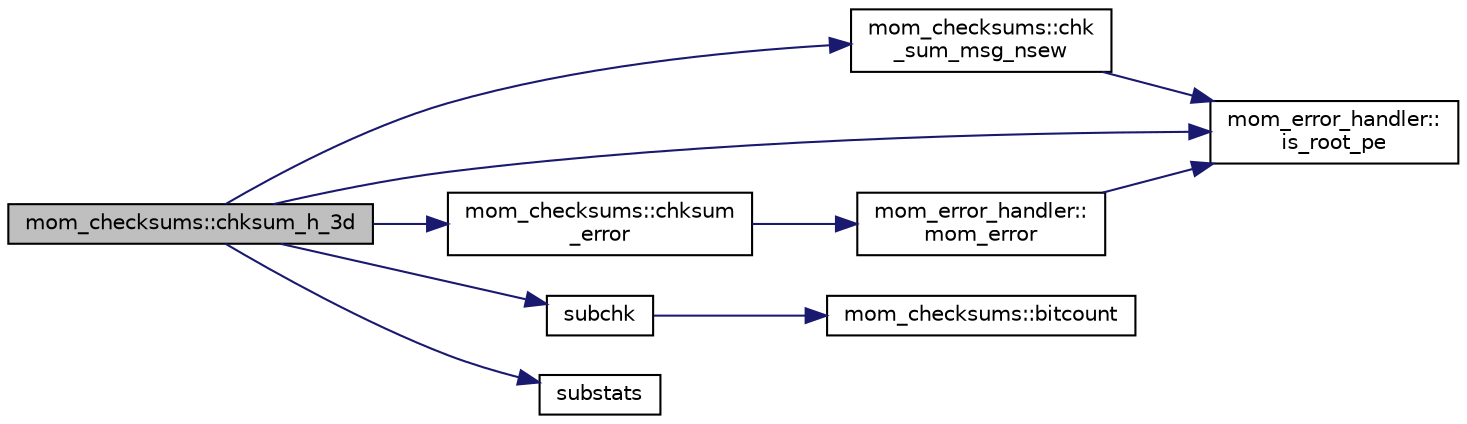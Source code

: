 digraph "mom_checksums::chksum_h_3d"
{
 // INTERACTIVE_SVG=YES
 // LATEX_PDF_SIZE
  edge [fontname="Helvetica",fontsize="10",labelfontname="Helvetica",labelfontsize="10"];
  node [fontname="Helvetica",fontsize="10",shape=record];
  rankdir="LR";
  Node1 [label="mom_checksums::chksum_h_3d",height=0.2,width=0.4,color="black", fillcolor="grey75", style="filled", fontcolor="black",tooltip="Checksums a 3d array staggered at tracer points."];
  Node1 -> Node2 [color="midnightblue",fontsize="10",style="solid",fontname="Helvetica"];
  Node2 [label="mom_checksums::chk\l_sum_msg_nsew",height=0.2,width=0.4,color="black", fillcolor="white", style="filled",URL="$namespacemom__checksums.html#a2bbf928379ba9abdc67a2f6f93ea8c34",tooltip="Write a message including checksums of non-shifted and laterally shifted arrays."];
  Node2 -> Node3 [color="midnightblue",fontsize="10",style="solid",fontname="Helvetica"];
  Node3 [label="mom_error_handler::\lis_root_pe",height=0.2,width=0.4,color="black", fillcolor="white", style="filled",URL="$namespacemom__error__handler.html#ad5f00a53059c72fe2332d1436c80ca71",tooltip="This returns .true. if the current PE is the root PE."];
  Node1 -> Node4 [color="midnightblue",fontsize="10",style="solid",fontname="Helvetica"];
  Node4 [label="mom_checksums::chksum\l_error",height=0.2,width=0.4,color="black", fillcolor="white", style="filled",URL="$namespacemom__checksums.html#a6400a8423305b77e4aed5d1cb4c24520",tooltip="A wrapper for MOM_error used in the checksum code."];
  Node4 -> Node5 [color="midnightblue",fontsize="10",style="solid",fontname="Helvetica"];
  Node5 [label="mom_error_handler::\lmom_error",height=0.2,width=0.4,color="black", fillcolor="white", style="filled",URL="$namespacemom__error__handler.html#a460cfb79a06c29fc249952c2a3710d67",tooltip="This provides a convenient interface for writing an mpp_error message with run-time filter based on a..."];
  Node5 -> Node3 [color="midnightblue",fontsize="10",style="solid",fontname="Helvetica"];
  Node1 -> Node3 [color="midnightblue",fontsize="10",style="solid",fontname="Helvetica"];
  Node1 -> Node6 [color="midnightblue",fontsize="10",style="solid",fontname="Helvetica"];
  Node6 [label="subchk",height=0.2,width=0.4,color="black", fillcolor="white", style="filled",URL="$MOM__checksums_8F90.html#a9a7c036cc3f0557b0ca26ff97aa2ad1b",tooltip=" "];
  Node6 -> Node7 [color="midnightblue",fontsize="10",style="solid",fontname="Helvetica"];
  Node7 [label="mom_checksums::bitcount",height=0.2,width=0.4,color="black", fillcolor="white", style="filled",URL="$namespacemom__checksums.html#a13c171528ae5ab341cf75ef302a5b930",tooltip="Does a bitcount of a number by first casting to an integer and then using BTEST to check bit by bit."];
  Node1 -> Node8 [color="midnightblue",fontsize="10",style="solid",fontname="Helvetica"];
  Node8 [label="substats",height=0.2,width=0.4,color="black", fillcolor="white", style="filled",URL="$MOM__checksums_8F90.html#ad399546f73e634377973802b3dc64d28",tooltip=" "];
}
